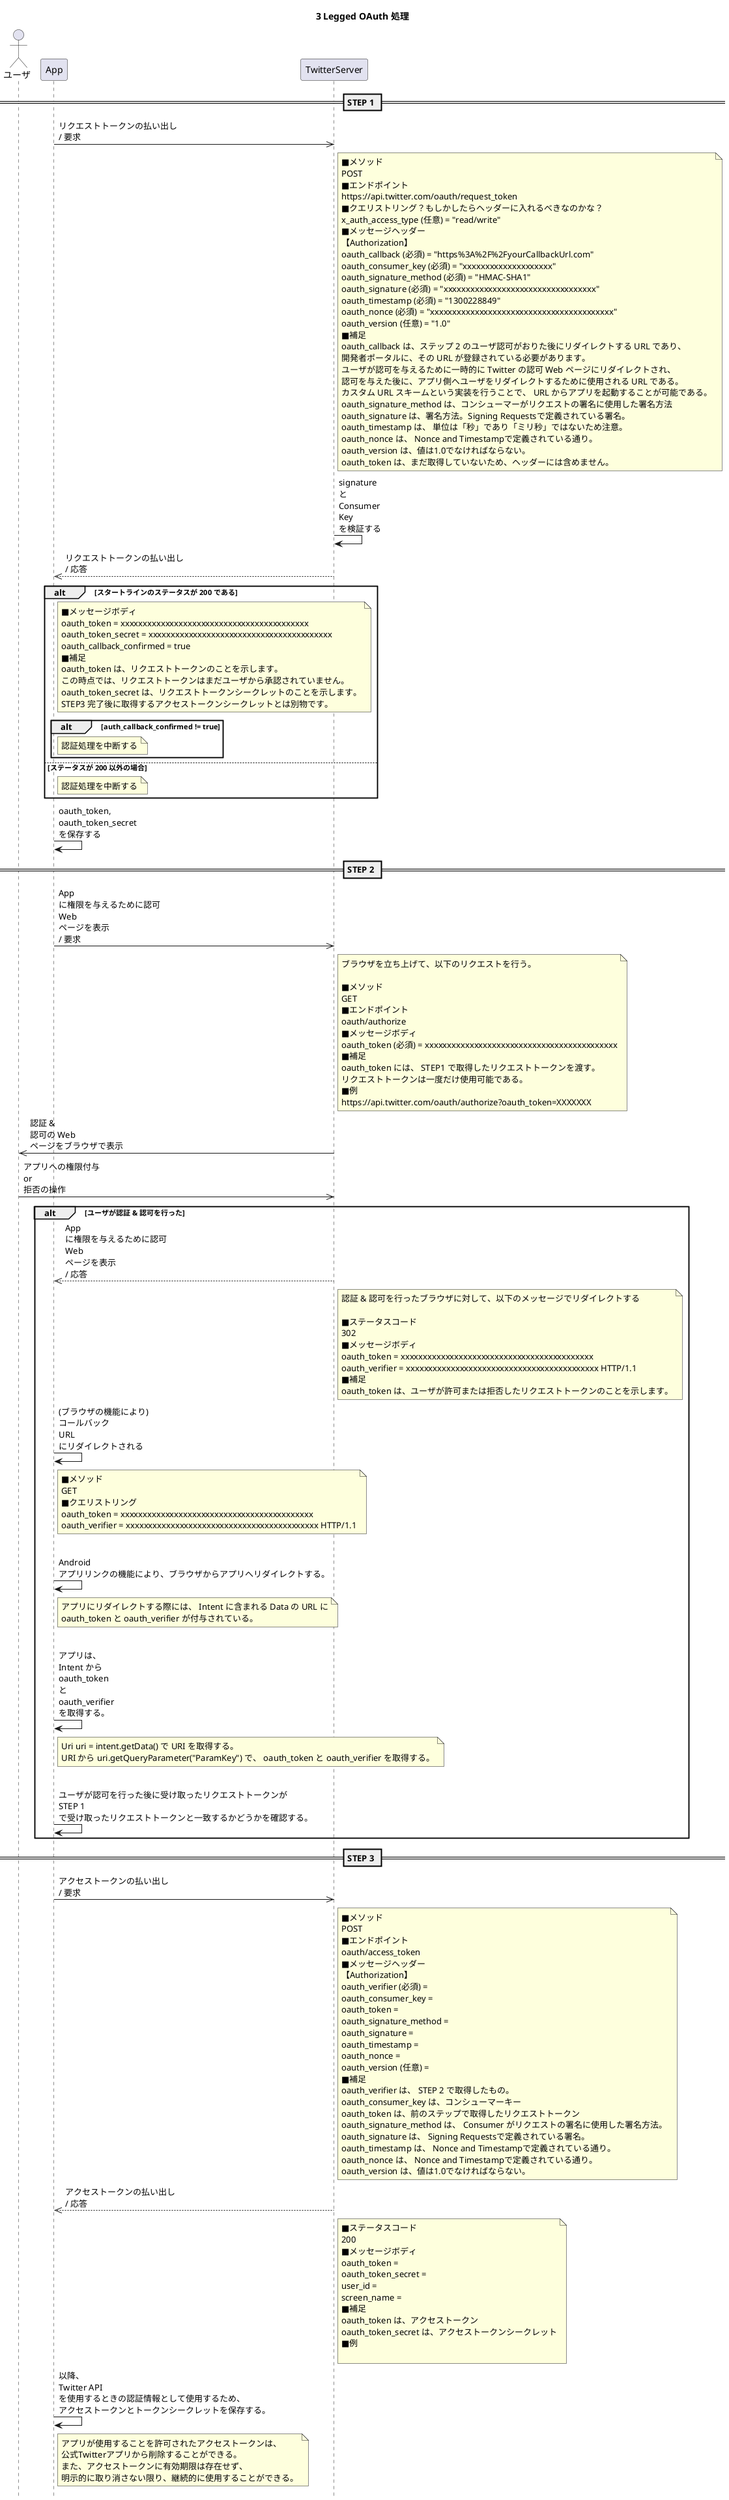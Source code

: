@startuml{3LeggedOAuth.png}
'画像変換するときにここで指定したファイル名になる。

skinparam maxMessageSize 70
'テキストを指定した長さで折り返す

title 3 Legged OAuth 処理

hide footbox
'シーケンスの最下部のシーケンスボックスを非表示にする場合に記述する

actor ユーザ as user

participant App as app

participant TwitterServer as twiServer


== STEP 1 ==

app ->> twiServer : リクエストトークンの払い出し / 要求
note right of twiServer
    ■メソッド
    POST
    ■エンドポイント
    https://api.twitter.com/oauth/request_token
    ■クエリストリング？もしかしたらヘッダーに入れるべきなのかな？
    x_auth_access_type (任意) = "read/write"
    ■メッセージヘッダー
    【Authorization】
    oauth_callback (必須) = "https%3A%2F%2FyourCallbackUrl.com"
    oauth_consumer_key (必須) = "xxxxxxxxxxxxxxxxxxxx"
    oauth_signature_method (必須) = "HMAC-SHA1"
    oauth_signature (必須) = "xxxxxxxxxxxxxxxxxxxxxxxxxxxxxxxxxx"
    oauth_timestamp (必須) = "1300228849"
    oauth_nonce (必須) = "xxxxxxxxxxxxxxxxxxxxxxxxxxxxxxxxxxxxxxxxx"
    oauth_version (任意) = "1.0"
    ■補足
    oauth_callback は、ステップ 2 のユーザ認可がおりた後にリダイレクトする URL であり、
    開発者ポータルに、その URL が登録されている必要があります。
    ユーザが認可を与えるために一時的に Twitter の認可 Web ページにリダイレクトされ、
    認可を与えた後に、アプリ側へユーザをリダイレクトするために使用される URL である。
    カスタム URL スキームという実装を行うことで、 URL からアプリを起動することが可能である。
    oauth_signature_method は、コンシューマーがリクエストの署名に使用した署名方法
    oauth_signature は、署名方法。Signing Requestsで定義されている署名。
    oauth_timestamp は、 単位は「秒」であり「ミリ秒」ではないため注意。
    oauth_nonce は、 Nonce and Timestampで定義されている通り。
    oauth_version は、値は1.0でなければならない。
    oauth_token は、まだ取得していないため、ヘッダーには含めません。
end note

twiServer -> twiServer : signature と Consumer Key を検証する

twiServer -->> app : リクエストトークンの払い出し / 応答

alt スタートラインのステータスが 200 である
    note right of app
        ■メッセージボディ
        oauth_token = xxxxxxxxxxxxxxxxxxxxxxxxxxxxxxxxxxxxxxxxxx
        oauth_token_secret = xxxxxxxxxxxxxxxxxxxxxxxxxxxxxxxxxxxxxxxxx
        oauth_callback_confirmed = true
        ■補足
        oauth_token は、リクエストトークンのことを示します。
        この時点では、リクエストトークンはまだユーザから承認されていません。
        oauth_token_secret は、リクエストトークンシークレットのことを示します。
        STEP3 完了後に取得するアクセストークンシークレットとは別物です。
    end note

    alt auth_callback_confirmed != true
        note right of app
            認証処理を中断する
        end note
    end
else ステータスが 200 以外の場合
    note right of app
        認証処理を中断する
    end note
end


app -> app : oauth_token, oauth_token_secret を保存する


== STEP 2 ==

app ->> twiServer : App に権限を与えるために認可 Web ページを表示 / 要求

note right of twiServer
    ブラウザを立ち上げて、以下のリクエストを行う。

    ■メソッド
    GET
    ■エンドポイント
    oauth/authorize
    ■メッセージボディ
    oauth_token (必須) = xxxxxxxxxxxxxxxxxxxxxxxxxxxxxxxxxxxxxxxxxxx
    ■補足
    oauth_token には、 STEP1 で取得したリクエストトークンを渡す。
    リクエストトークンは一度だけ使用可能である。
    ■例
    https://api.twitter.com/oauth/authorize?oauth_token=XXXXXXX
end note

twiServer ->> user : 認証 & 認可の Web ページをブラウザで表示

user ->> twiServer : アプリへの権限付与 or 拒否の操作

alt ユーザが認証 & 認可を行った
    twiServer -->> app : App に権限を与えるために認可 Web ページを表示 / 応答
    note right of twiServer
        認証 & 認可を行ったブラウザに対して、以下のメッセージでリダイレクトする

        ■ステータスコード
        302
        ■メッセージボディ
        oauth_token = xxxxxxxxxxxxxxxxxxxxxxxxxxxxxxxxxxxxxxxxxxx
        oauth_verifier = xxxxxxxxxxxxxxxxxxxxxxxxxxxxxxxxxxxxxxxxxxx HTTP/1.1
        ■補足
        oauth_token は、ユーザが許可または拒否したリクエストトークンのことを示します。
    end note

    app -> app : (ブラウザの機能により) コールバック URL にリダイレクトされる

    note right of app
        ■メソッド
        GET
        ■クエリストリング
        oauth_token = xxxxxxxxxxxxxxxxxxxxxxxxxxxxxxxxxxxxxxxxxxx
        oauth_verifier = xxxxxxxxxxxxxxxxxxxxxxxxxxxxxxxxxxxxxxxxxxx HTTP/1.1
    end note

    |||

    app -> app : Android アプリリンクの機能により、ブラウザからアプリへリダイレクトする。

    note right of app
        アプリにリダイレクトする際には、 Intent に含まれる Data の URL に
        oauth_token と oauth_verifier が付与されている。
    end note

    |||

    app -> app : アプリは、 Intent から oauth_token と oauth_verifier を取得する。

    note right of app
        Uri uri = intent.getData() で URI を取得する。
        URI から uri.getQueryParameter("ParamKey") で、 oauth_token と oauth_verifier を取得する。
    end note

    |||

    app -> app : ユーザが認可を行った後に受け取ったリクエストトークンが STEP 1 で受け取ったリクエストトークンと一致するかどうかを確認する。
end


== STEP 3 ==

app ->> twiServer : アクセストークンの払い出し / 要求

note right of twiServer
    ■メソッド
    POST
    ■エンドポイント
    oauth/access_token
    ■メッセージヘッダー
    【Authorization】
    oauth_verifier (必須) =
    oauth_consumer_key =
    oauth_token =
    oauth_signature_method =
    oauth_signature =
    oauth_timestamp =
    oauth_nonce =
    oauth_version (任意) =
    ■補足
    oauth_verifier は、 STEP 2 で取得したもの。
    oauth_consumer_key は、コンシューマーキー
    oauth_token は、前のステップで取得したリクエストトークン
    oauth_signature_method は、 Consumer がリクエストの署名に使用した署名方法。
    oauth_signature は、 Signing Requestsで定義されている署名。
    oauth_timestamp は、 Nonce and Timestampで定義されている通り。
    oauth_nonce は、 Nonce and Timestampで定義されている通り。
    oauth_version は、値は1.0でなければならない。
end note

twiServer -->> app : アクセストークンの払い出し / 応答

note right of twiServer
    ■ステータスコード
    200
    ■メッセージボディ
    oauth_token =
    oauth_token_secret =
    user_id =
    screen_name =
    ■補足
    oauth_token は、アクセストークン
    oauth_token_secret は、アクセストークンシークレット
    ■例

end note

app -> app : 以降、 Twitter API を使用するときの認証情報として使用するため、 アクセストークンとトークンシークレットを保存する。

note right of app
    アプリが使用することを許可されたアクセストークンは、
    公式Twitterアプリから削除することができる。
    また、アクセストークンに有効期限は存在せず、
    明示的に取り消さない限り、継続的に使用することができる。
end note


@enduml

